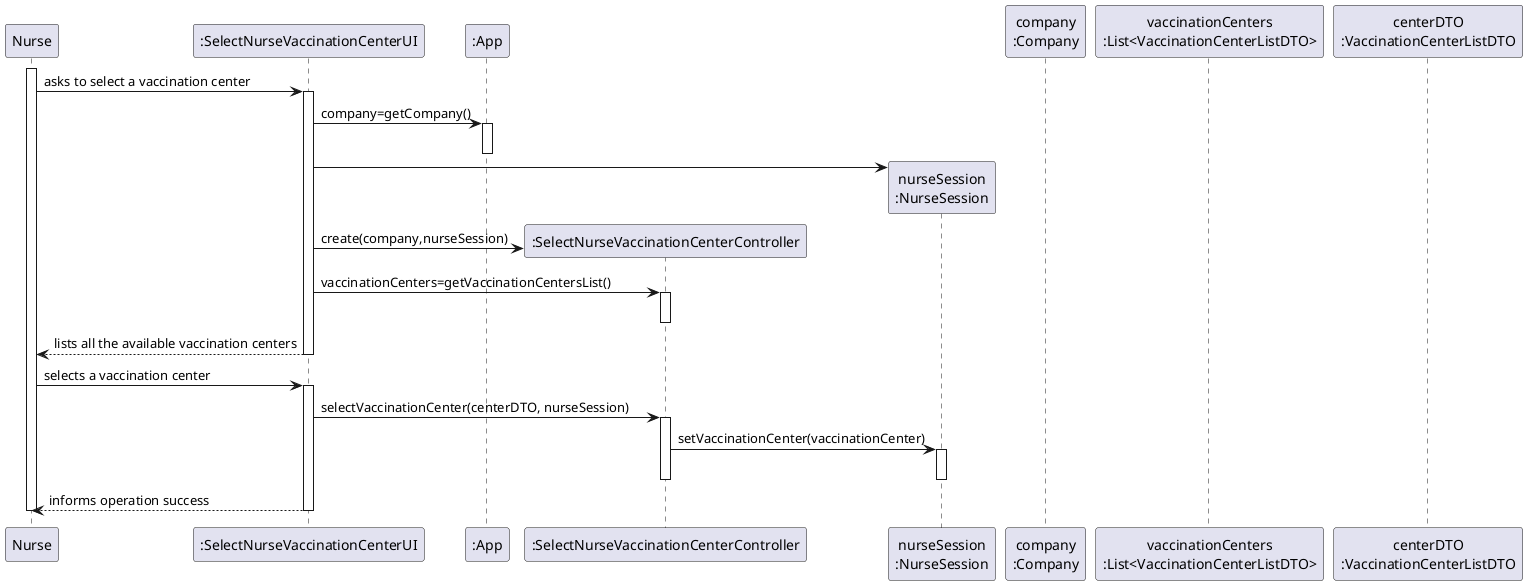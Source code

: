 @startuml

participant "Nurse" as NUR
participant ":SelectNurseVaccinationCenterUI" as UI
participant ":App" as APP
activate NUR

NUR -> UI : asks to select a vaccination center
activate UI

UI -> APP : company=getCompany()
activate APP
deactivate APP

participant ":SelectNurseVaccinationCenterController" as CTRL
participant "nurseSession\n:NurseSession" as SESSION
UI -> SESSION **
UI -> CTRL ** : create(company,nurseSession)

UI -> CTRL : vaccinationCenters=getVaccinationCentersList()
activate CTRL
deactivate CTRL
UI --> NUR : lists all the available vaccination centers
deactivate UI

participant "company\n:Company" as COMP

NUR -> UI : selects a vaccination center
activate UI
UI -> CTRL : selectVaccinationCenter(centerDTO, nurseSession)
activate CTRL
CTRL -> SESSION : setVaccinationCenter(vaccinationCenter)
activate SESSION
deactivate SESSION

deactivate CTRL

UI --> NUR : informs operation success
deactivate UI

deactivate NUR

participant "vaccinationCenters\n:List<VaccinationCenterListDTO>" 
participant "centerDTO\n:VaccinationCenterListDTO" 
@enduml
